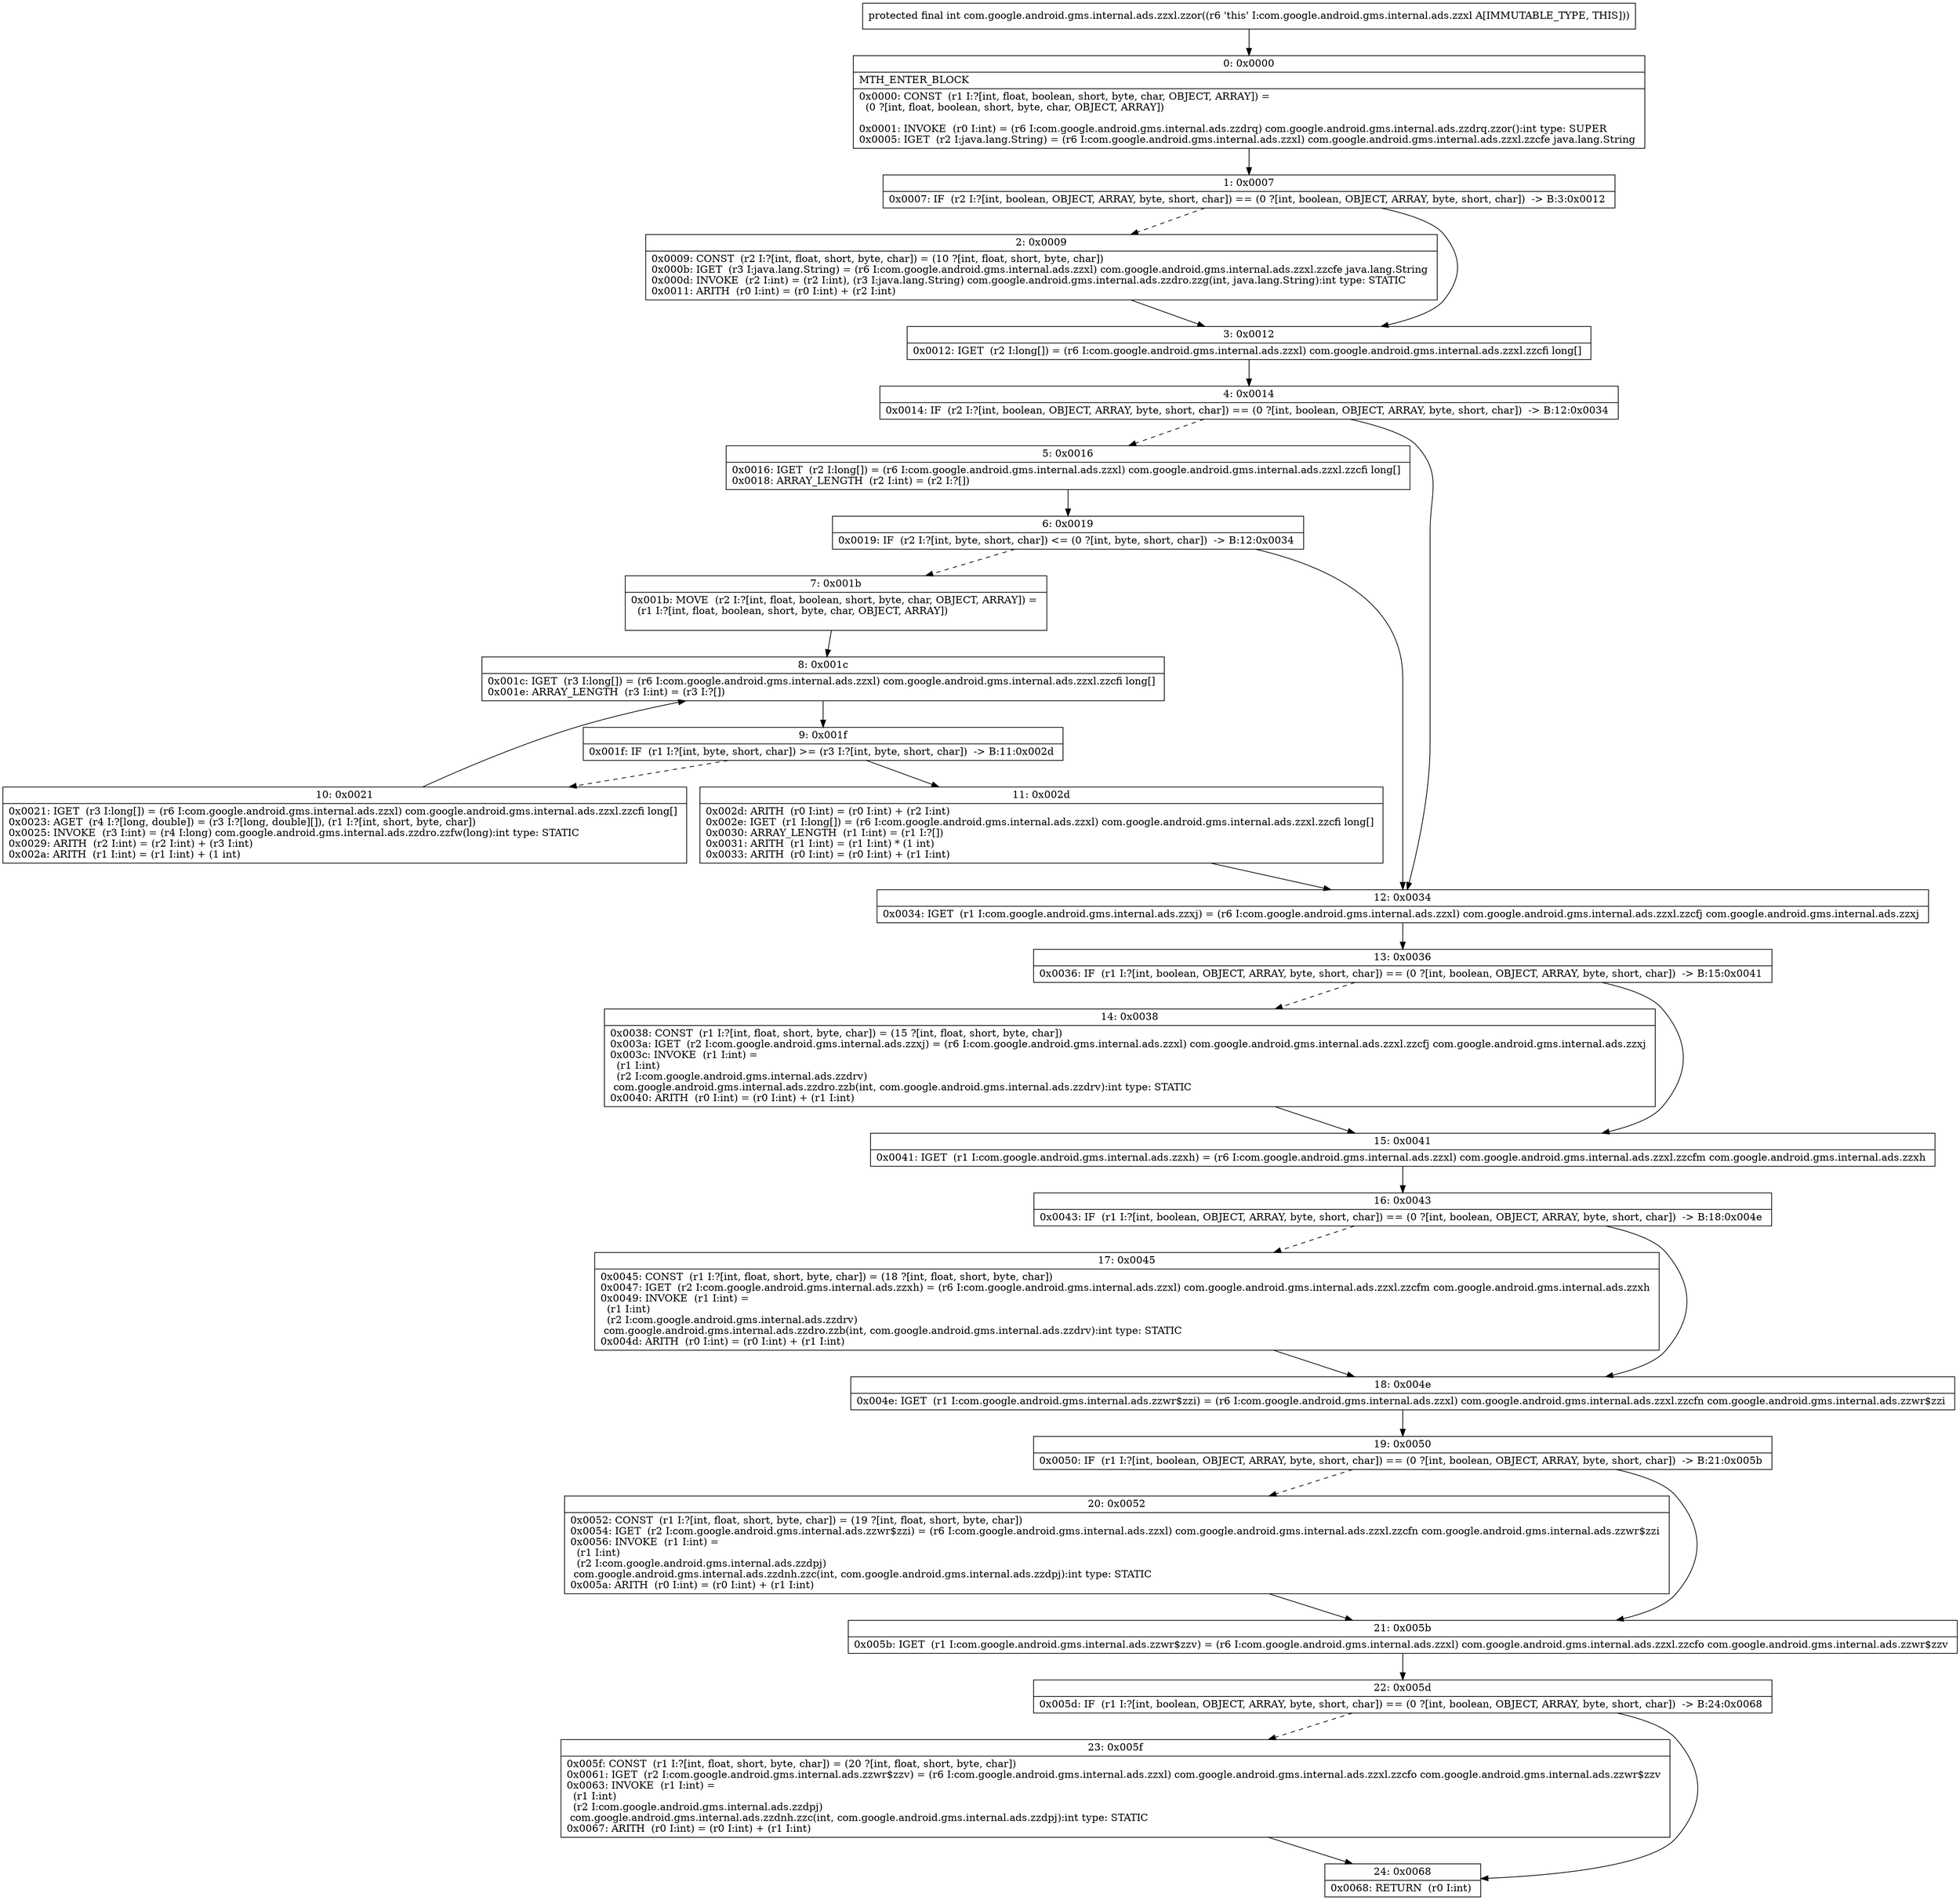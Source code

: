 digraph "CFG forcom.google.android.gms.internal.ads.zzxl.zzor()I" {
Node_0 [shape=record,label="{0\:\ 0x0000|MTH_ENTER_BLOCK\l|0x0000: CONST  (r1 I:?[int, float, boolean, short, byte, char, OBJECT, ARRAY]) = \l  (0 ?[int, float, boolean, short, byte, char, OBJECT, ARRAY])\l \l0x0001: INVOKE  (r0 I:int) = (r6 I:com.google.android.gms.internal.ads.zzdrq) com.google.android.gms.internal.ads.zzdrq.zzor():int type: SUPER \l0x0005: IGET  (r2 I:java.lang.String) = (r6 I:com.google.android.gms.internal.ads.zzxl) com.google.android.gms.internal.ads.zzxl.zzcfe java.lang.String \l}"];
Node_1 [shape=record,label="{1\:\ 0x0007|0x0007: IF  (r2 I:?[int, boolean, OBJECT, ARRAY, byte, short, char]) == (0 ?[int, boolean, OBJECT, ARRAY, byte, short, char])  \-\> B:3:0x0012 \l}"];
Node_2 [shape=record,label="{2\:\ 0x0009|0x0009: CONST  (r2 I:?[int, float, short, byte, char]) = (10 ?[int, float, short, byte, char]) \l0x000b: IGET  (r3 I:java.lang.String) = (r6 I:com.google.android.gms.internal.ads.zzxl) com.google.android.gms.internal.ads.zzxl.zzcfe java.lang.String \l0x000d: INVOKE  (r2 I:int) = (r2 I:int), (r3 I:java.lang.String) com.google.android.gms.internal.ads.zzdro.zzg(int, java.lang.String):int type: STATIC \l0x0011: ARITH  (r0 I:int) = (r0 I:int) + (r2 I:int) \l}"];
Node_3 [shape=record,label="{3\:\ 0x0012|0x0012: IGET  (r2 I:long[]) = (r6 I:com.google.android.gms.internal.ads.zzxl) com.google.android.gms.internal.ads.zzxl.zzcfi long[] \l}"];
Node_4 [shape=record,label="{4\:\ 0x0014|0x0014: IF  (r2 I:?[int, boolean, OBJECT, ARRAY, byte, short, char]) == (0 ?[int, boolean, OBJECT, ARRAY, byte, short, char])  \-\> B:12:0x0034 \l}"];
Node_5 [shape=record,label="{5\:\ 0x0016|0x0016: IGET  (r2 I:long[]) = (r6 I:com.google.android.gms.internal.ads.zzxl) com.google.android.gms.internal.ads.zzxl.zzcfi long[] \l0x0018: ARRAY_LENGTH  (r2 I:int) = (r2 I:?[]) \l}"];
Node_6 [shape=record,label="{6\:\ 0x0019|0x0019: IF  (r2 I:?[int, byte, short, char]) \<= (0 ?[int, byte, short, char])  \-\> B:12:0x0034 \l}"];
Node_7 [shape=record,label="{7\:\ 0x001b|0x001b: MOVE  (r2 I:?[int, float, boolean, short, byte, char, OBJECT, ARRAY]) = \l  (r1 I:?[int, float, boolean, short, byte, char, OBJECT, ARRAY])\l \l}"];
Node_8 [shape=record,label="{8\:\ 0x001c|0x001c: IGET  (r3 I:long[]) = (r6 I:com.google.android.gms.internal.ads.zzxl) com.google.android.gms.internal.ads.zzxl.zzcfi long[] \l0x001e: ARRAY_LENGTH  (r3 I:int) = (r3 I:?[]) \l}"];
Node_9 [shape=record,label="{9\:\ 0x001f|0x001f: IF  (r1 I:?[int, byte, short, char]) \>= (r3 I:?[int, byte, short, char])  \-\> B:11:0x002d \l}"];
Node_10 [shape=record,label="{10\:\ 0x0021|0x0021: IGET  (r3 I:long[]) = (r6 I:com.google.android.gms.internal.ads.zzxl) com.google.android.gms.internal.ads.zzxl.zzcfi long[] \l0x0023: AGET  (r4 I:?[long, double]) = (r3 I:?[long, double][]), (r1 I:?[int, short, byte, char]) \l0x0025: INVOKE  (r3 I:int) = (r4 I:long) com.google.android.gms.internal.ads.zzdro.zzfw(long):int type: STATIC \l0x0029: ARITH  (r2 I:int) = (r2 I:int) + (r3 I:int) \l0x002a: ARITH  (r1 I:int) = (r1 I:int) + (1 int) \l}"];
Node_11 [shape=record,label="{11\:\ 0x002d|0x002d: ARITH  (r0 I:int) = (r0 I:int) + (r2 I:int) \l0x002e: IGET  (r1 I:long[]) = (r6 I:com.google.android.gms.internal.ads.zzxl) com.google.android.gms.internal.ads.zzxl.zzcfi long[] \l0x0030: ARRAY_LENGTH  (r1 I:int) = (r1 I:?[]) \l0x0031: ARITH  (r1 I:int) = (r1 I:int) * (1 int) \l0x0033: ARITH  (r0 I:int) = (r0 I:int) + (r1 I:int) \l}"];
Node_12 [shape=record,label="{12\:\ 0x0034|0x0034: IGET  (r1 I:com.google.android.gms.internal.ads.zzxj) = (r6 I:com.google.android.gms.internal.ads.zzxl) com.google.android.gms.internal.ads.zzxl.zzcfj com.google.android.gms.internal.ads.zzxj \l}"];
Node_13 [shape=record,label="{13\:\ 0x0036|0x0036: IF  (r1 I:?[int, boolean, OBJECT, ARRAY, byte, short, char]) == (0 ?[int, boolean, OBJECT, ARRAY, byte, short, char])  \-\> B:15:0x0041 \l}"];
Node_14 [shape=record,label="{14\:\ 0x0038|0x0038: CONST  (r1 I:?[int, float, short, byte, char]) = (15 ?[int, float, short, byte, char]) \l0x003a: IGET  (r2 I:com.google.android.gms.internal.ads.zzxj) = (r6 I:com.google.android.gms.internal.ads.zzxl) com.google.android.gms.internal.ads.zzxl.zzcfj com.google.android.gms.internal.ads.zzxj \l0x003c: INVOKE  (r1 I:int) = \l  (r1 I:int)\l  (r2 I:com.google.android.gms.internal.ads.zzdrv)\l com.google.android.gms.internal.ads.zzdro.zzb(int, com.google.android.gms.internal.ads.zzdrv):int type: STATIC \l0x0040: ARITH  (r0 I:int) = (r0 I:int) + (r1 I:int) \l}"];
Node_15 [shape=record,label="{15\:\ 0x0041|0x0041: IGET  (r1 I:com.google.android.gms.internal.ads.zzxh) = (r6 I:com.google.android.gms.internal.ads.zzxl) com.google.android.gms.internal.ads.zzxl.zzcfm com.google.android.gms.internal.ads.zzxh \l}"];
Node_16 [shape=record,label="{16\:\ 0x0043|0x0043: IF  (r1 I:?[int, boolean, OBJECT, ARRAY, byte, short, char]) == (0 ?[int, boolean, OBJECT, ARRAY, byte, short, char])  \-\> B:18:0x004e \l}"];
Node_17 [shape=record,label="{17\:\ 0x0045|0x0045: CONST  (r1 I:?[int, float, short, byte, char]) = (18 ?[int, float, short, byte, char]) \l0x0047: IGET  (r2 I:com.google.android.gms.internal.ads.zzxh) = (r6 I:com.google.android.gms.internal.ads.zzxl) com.google.android.gms.internal.ads.zzxl.zzcfm com.google.android.gms.internal.ads.zzxh \l0x0049: INVOKE  (r1 I:int) = \l  (r1 I:int)\l  (r2 I:com.google.android.gms.internal.ads.zzdrv)\l com.google.android.gms.internal.ads.zzdro.zzb(int, com.google.android.gms.internal.ads.zzdrv):int type: STATIC \l0x004d: ARITH  (r0 I:int) = (r0 I:int) + (r1 I:int) \l}"];
Node_18 [shape=record,label="{18\:\ 0x004e|0x004e: IGET  (r1 I:com.google.android.gms.internal.ads.zzwr$zzi) = (r6 I:com.google.android.gms.internal.ads.zzxl) com.google.android.gms.internal.ads.zzxl.zzcfn com.google.android.gms.internal.ads.zzwr$zzi \l}"];
Node_19 [shape=record,label="{19\:\ 0x0050|0x0050: IF  (r1 I:?[int, boolean, OBJECT, ARRAY, byte, short, char]) == (0 ?[int, boolean, OBJECT, ARRAY, byte, short, char])  \-\> B:21:0x005b \l}"];
Node_20 [shape=record,label="{20\:\ 0x0052|0x0052: CONST  (r1 I:?[int, float, short, byte, char]) = (19 ?[int, float, short, byte, char]) \l0x0054: IGET  (r2 I:com.google.android.gms.internal.ads.zzwr$zzi) = (r6 I:com.google.android.gms.internal.ads.zzxl) com.google.android.gms.internal.ads.zzxl.zzcfn com.google.android.gms.internal.ads.zzwr$zzi \l0x0056: INVOKE  (r1 I:int) = \l  (r1 I:int)\l  (r2 I:com.google.android.gms.internal.ads.zzdpj)\l com.google.android.gms.internal.ads.zzdnh.zzc(int, com.google.android.gms.internal.ads.zzdpj):int type: STATIC \l0x005a: ARITH  (r0 I:int) = (r0 I:int) + (r1 I:int) \l}"];
Node_21 [shape=record,label="{21\:\ 0x005b|0x005b: IGET  (r1 I:com.google.android.gms.internal.ads.zzwr$zzv) = (r6 I:com.google.android.gms.internal.ads.zzxl) com.google.android.gms.internal.ads.zzxl.zzcfo com.google.android.gms.internal.ads.zzwr$zzv \l}"];
Node_22 [shape=record,label="{22\:\ 0x005d|0x005d: IF  (r1 I:?[int, boolean, OBJECT, ARRAY, byte, short, char]) == (0 ?[int, boolean, OBJECT, ARRAY, byte, short, char])  \-\> B:24:0x0068 \l}"];
Node_23 [shape=record,label="{23\:\ 0x005f|0x005f: CONST  (r1 I:?[int, float, short, byte, char]) = (20 ?[int, float, short, byte, char]) \l0x0061: IGET  (r2 I:com.google.android.gms.internal.ads.zzwr$zzv) = (r6 I:com.google.android.gms.internal.ads.zzxl) com.google.android.gms.internal.ads.zzxl.zzcfo com.google.android.gms.internal.ads.zzwr$zzv \l0x0063: INVOKE  (r1 I:int) = \l  (r1 I:int)\l  (r2 I:com.google.android.gms.internal.ads.zzdpj)\l com.google.android.gms.internal.ads.zzdnh.zzc(int, com.google.android.gms.internal.ads.zzdpj):int type: STATIC \l0x0067: ARITH  (r0 I:int) = (r0 I:int) + (r1 I:int) \l}"];
Node_24 [shape=record,label="{24\:\ 0x0068|0x0068: RETURN  (r0 I:int) \l}"];
MethodNode[shape=record,label="{protected final int com.google.android.gms.internal.ads.zzxl.zzor((r6 'this' I:com.google.android.gms.internal.ads.zzxl A[IMMUTABLE_TYPE, THIS])) }"];
MethodNode -> Node_0;
Node_0 -> Node_1;
Node_1 -> Node_2[style=dashed];
Node_1 -> Node_3;
Node_2 -> Node_3;
Node_3 -> Node_4;
Node_4 -> Node_5[style=dashed];
Node_4 -> Node_12;
Node_5 -> Node_6;
Node_6 -> Node_7[style=dashed];
Node_6 -> Node_12;
Node_7 -> Node_8;
Node_8 -> Node_9;
Node_9 -> Node_10[style=dashed];
Node_9 -> Node_11;
Node_10 -> Node_8;
Node_11 -> Node_12;
Node_12 -> Node_13;
Node_13 -> Node_14[style=dashed];
Node_13 -> Node_15;
Node_14 -> Node_15;
Node_15 -> Node_16;
Node_16 -> Node_17[style=dashed];
Node_16 -> Node_18;
Node_17 -> Node_18;
Node_18 -> Node_19;
Node_19 -> Node_20[style=dashed];
Node_19 -> Node_21;
Node_20 -> Node_21;
Node_21 -> Node_22;
Node_22 -> Node_23[style=dashed];
Node_22 -> Node_24;
Node_23 -> Node_24;
}

